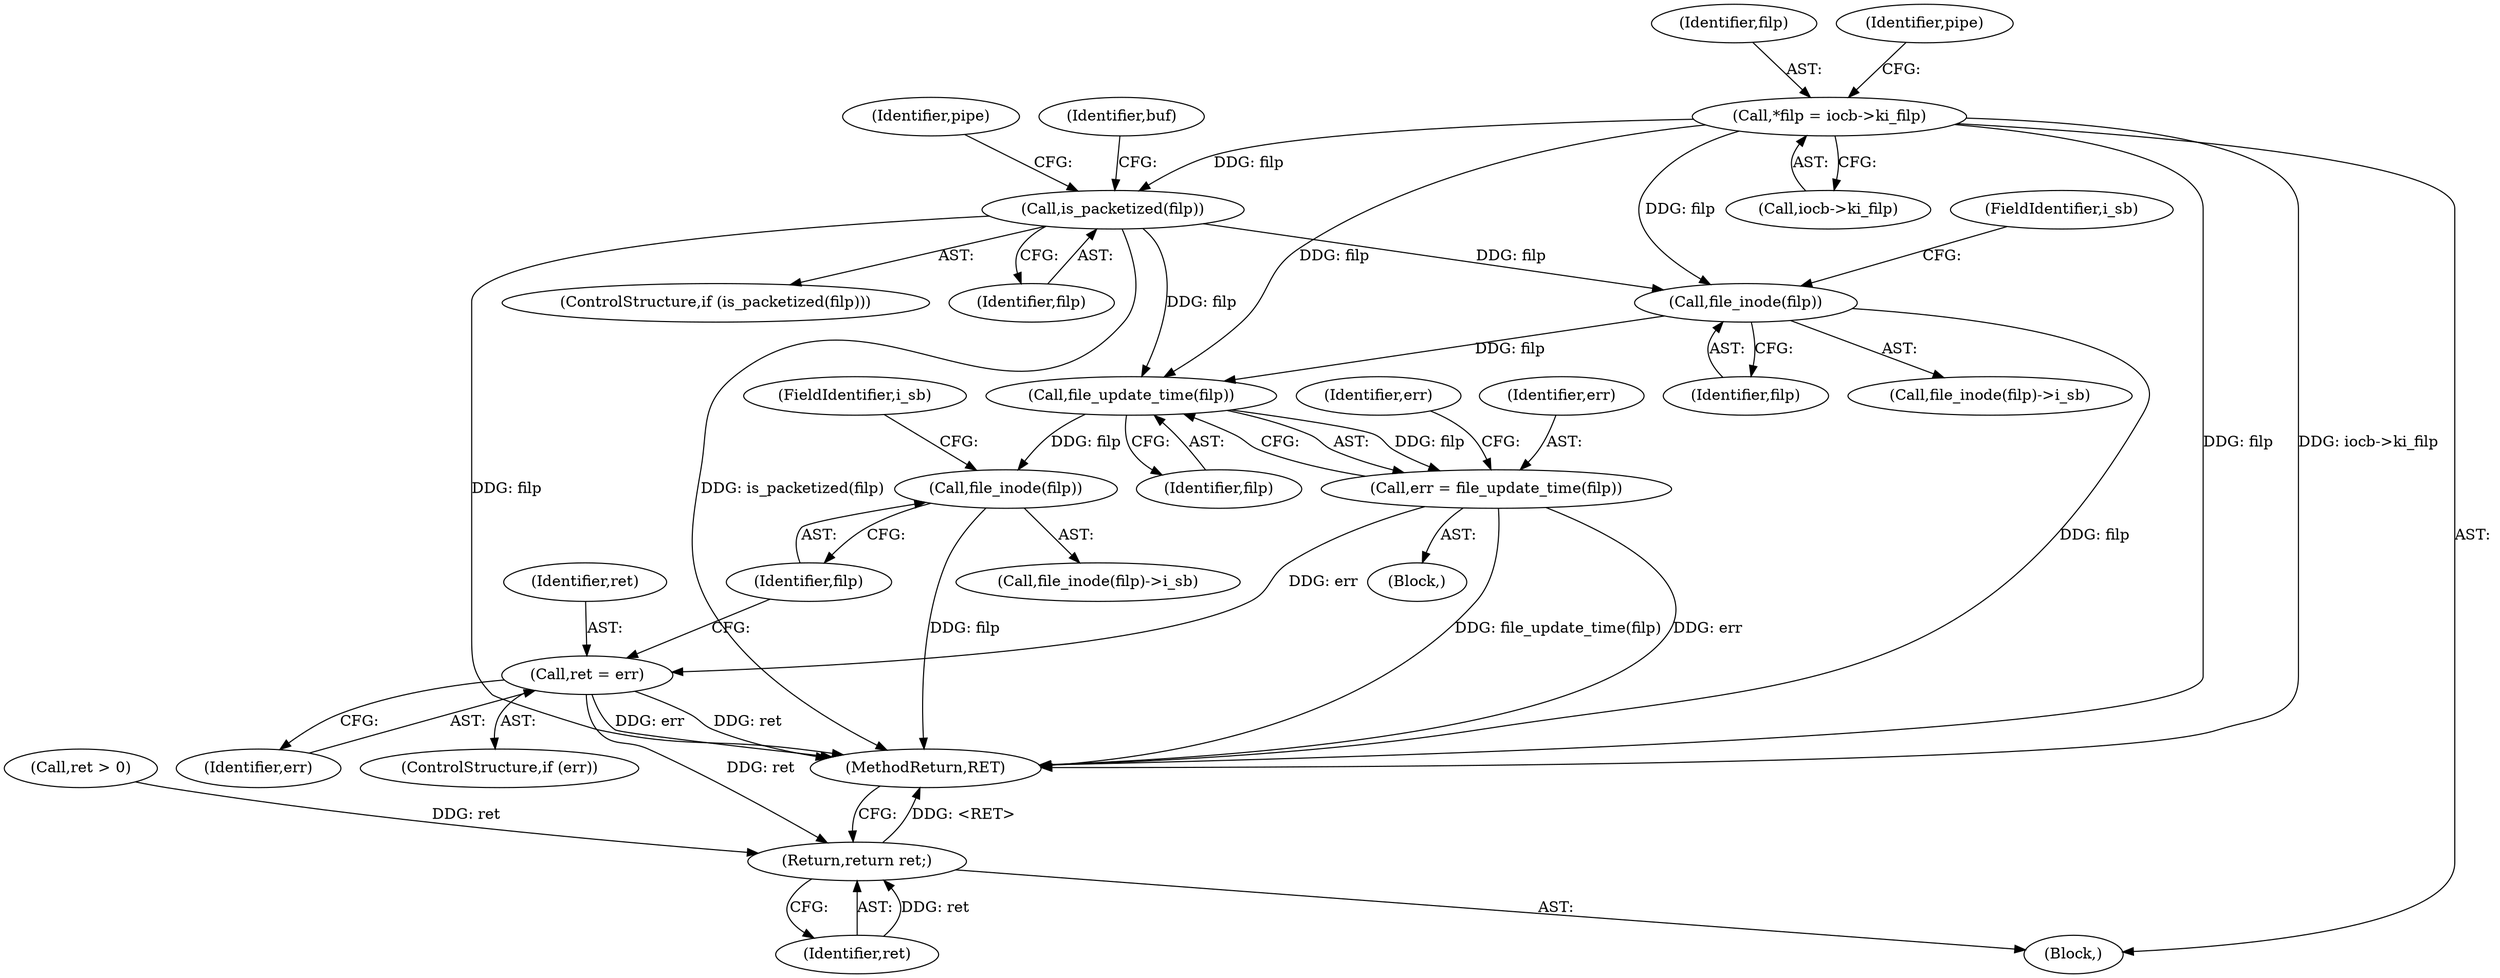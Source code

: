 digraph "0_linux_f0d1bec9d58d4c038d0ac958c9af82be6eb18045_1@API" {
"1000630" [label="(Call,file_update_time(filp))"];
"1000623" [label="(Call,file_inode(filp))"];
"1000498" [label="(Call,is_packetized(filp))"];
"1000112" [label="(Call,*filp = iocb->ki_filp)"];
"1000628" [label="(Call,err = file_update_time(filp))"];
"1000634" [label="(Call,ret = err)"];
"1000642" [label="(Return,return ret;)"];
"1000639" [label="(Call,file_inode(filp))"];
"1000497" [label="(ControlStructure,if (is_packetized(filp)))"];
"1000503" [label="(Identifier,buf)"];
"1000633" [label="(Identifier,err)"];
"1000643" [label="(Identifier,ret)"];
"1000622" [label="(Call,file_inode(filp)->i_sb)"];
"1000618" [label="(Call,ret > 0)"];
"1000629" [label="(Identifier,err)"];
"1000628" [label="(Call,err = file_update_time(filp))"];
"1000498" [label="(Call,is_packetized(filp))"];
"1000499" [label="(Identifier,filp)"];
"1000110" [label="(Block,)"];
"1000113" [label="(Identifier,filp)"];
"1000626" [label="(Block,)"];
"1000636" [label="(Identifier,err)"];
"1000119" [label="(Identifier,pipe)"];
"1000631" [label="(Identifier,filp)"];
"1000638" [label="(Call,file_inode(filp)->i_sb)"];
"1000632" [label="(ControlStructure,if (err))"];
"1000635" [label="(Identifier,ret)"];
"1000112" [label="(Call,*filp = iocb->ki_filp)"];
"1000630" [label="(Call,file_update_time(filp))"];
"1000623" [label="(Call,file_inode(filp))"];
"1000514" [label="(Identifier,pipe)"];
"1000634" [label="(Call,ret = err)"];
"1000625" [label="(FieldIdentifier,i_sb)"];
"1000642" [label="(Return,return ret;)"];
"1000639" [label="(Call,file_inode(filp))"];
"1000114" [label="(Call,iocb->ki_filp)"];
"1000644" [label="(MethodReturn,RET)"];
"1000640" [label="(Identifier,filp)"];
"1000624" [label="(Identifier,filp)"];
"1000641" [label="(FieldIdentifier,i_sb)"];
"1000630" -> "1000628"  [label="AST: "];
"1000630" -> "1000631"  [label="CFG: "];
"1000631" -> "1000630"  [label="AST: "];
"1000628" -> "1000630"  [label="CFG: "];
"1000630" -> "1000628"  [label="DDG: filp"];
"1000623" -> "1000630"  [label="DDG: filp"];
"1000498" -> "1000630"  [label="DDG: filp"];
"1000112" -> "1000630"  [label="DDG: filp"];
"1000630" -> "1000639"  [label="DDG: filp"];
"1000623" -> "1000622"  [label="AST: "];
"1000623" -> "1000624"  [label="CFG: "];
"1000624" -> "1000623"  [label="AST: "];
"1000625" -> "1000623"  [label="CFG: "];
"1000623" -> "1000644"  [label="DDG: filp"];
"1000498" -> "1000623"  [label="DDG: filp"];
"1000112" -> "1000623"  [label="DDG: filp"];
"1000498" -> "1000497"  [label="AST: "];
"1000498" -> "1000499"  [label="CFG: "];
"1000499" -> "1000498"  [label="AST: "];
"1000503" -> "1000498"  [label="CFG: "];
"1000514" -> "1000498"  [label="CFG: "];
"1000498" -> "1000644"  [label="DDG: is_packetized(filp)"];
"1000498" -> "1000644"  [label="DDG: filp"];
"1000112" -> "1000498"  [label="DDG: filp"];
"1000112" -> "1000110"  [label="AST: "];
"1000112" -> "1000114"  [label="CFG: "];
"1000113" -> "1000112"  [label="AST: "];
"1000114" -> "1000112"  [label="AST: "];
"1000119" -> "1000112"  [label="CFG: "];
"1000112" -> "1000644"  [label="DDG: iocb->ki_filp"];
"1000112" -> "1000644"  [label="DDG: filp"];
"1000628" -> "1000626"  [label="AST: "];
"1000629" -> "1000628"  [label="AST: "];
"1000633" -> "1000628"  [label="CFG: "];
"1000628" -> "1000644"  [label="DDG: file_update_time(filp)"];
"1000628" -> "1000644"  [label="DDG: err"];
"1000628" -> "1000634"  [label="DDG: err"];
"1000634" -> "1000632"  [label="AST: "];
"1000634" -> "1000636"  [label="CFG: "];
"1000635" -> "1000634"  [label="AST: "];
"1000636" -> "1000634"  [label="AST: "];
"1000640" -> "1000634"  [label="CFG: "];
"1000634" -> "1000644"  [label="DDG: ret"];
"1000634" -> "1000644"  [label="DDG: err"];
"1000634" -> "1000642"  [label="DDG: ret"];
"1000642" -> "1000110"  [label="AST: "];
"1000642" -> "1000643"  [label="CFG: "];
"1000643" -> "1000642"  [label="AST: "];
"1000644" -> "1000642"  [label="CFG: "];
"1000642" -> "1000644"  [label="DDG: <RET>"];
"1000643" -> "1000642"  [label="DDG: ret"];
"1000618" -> "1000642"  [label="DDG: ret"];
"1000639" -> "1000638"  [label="AST: "];
"1000639" -> "1000640"  [label="CFG: "];
"1000640" -> "1000639"  [label="AST: "];
"1000641" -> "1000639"  [label="CFG: "];
"1000639" -> "1000644"  [label="DDG: filp"];
}
